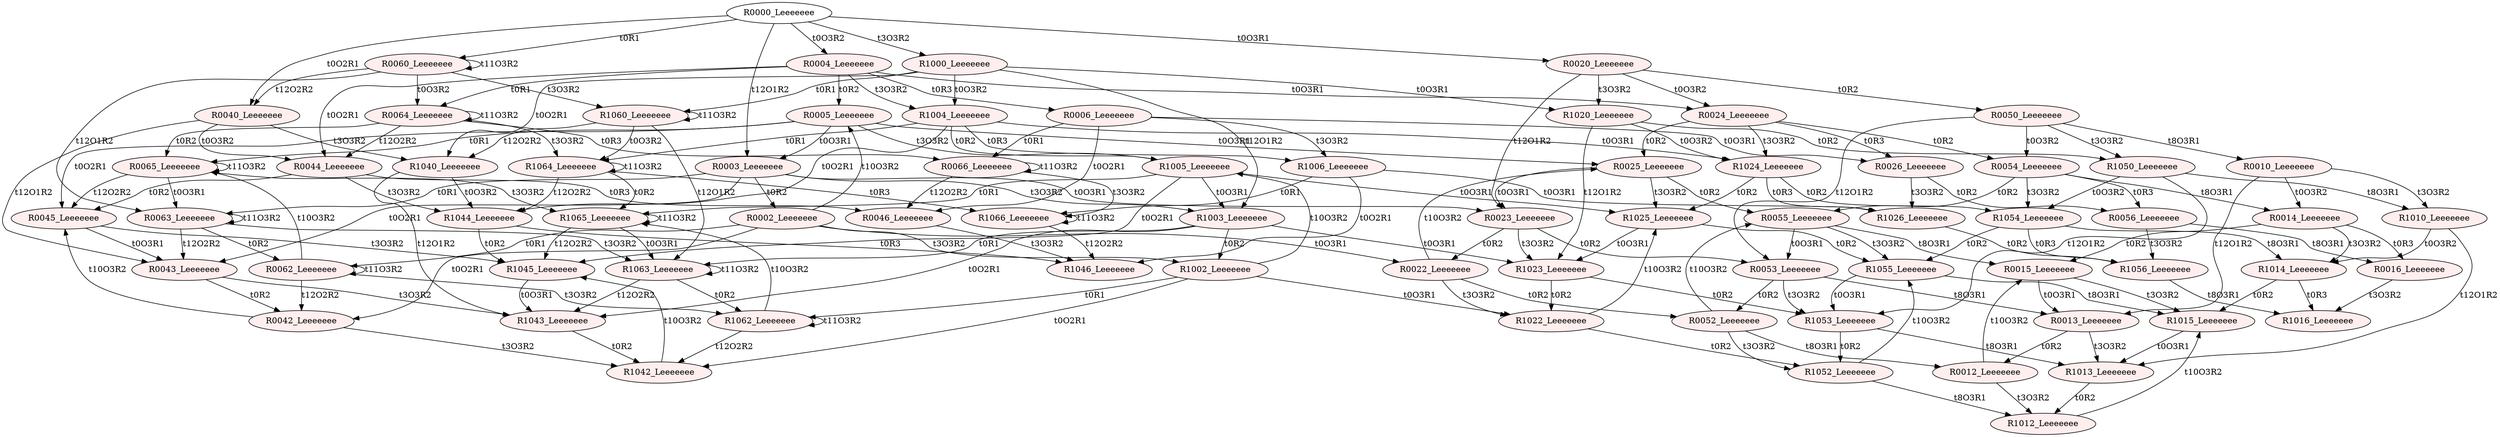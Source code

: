 digraph "SCgen/Seed594003921" {
node [fillcolor="#FFFFFF"]; R0000_Leeeeeee ;
node [style=filled fillcolor="#FFEEEE"]; R1000_Leeeeeee ;
node [style=filled fillcolor="#FFEEEE"]; R1060_Leeeeeee ;
node [style=filled fillcolor="#FFEEEE"]; R1040_Leeeeeee ;
node [style=filled fillcolor="#FFEEEE"]; R1044_Leeeeeee ;
node [style=filled fillcolor="#FFEEEE"]; R1045_Leeeeeee ;
node [style=filled fillcolor="#FFEEEE"]; R1043_Leeeeeee ;
node [style=filled fillcolor="#FFEEEE"]; R1042_Leeeeeee ;
node [style=filled fillcolor="#FFEEEE"]; R1046_Leeeeeee ;
node [style=filled fillcolor="#FFEEEE"]; R1064_Leeeeeee ;
node [style=filled fillcolor="#FFEEEE"]; R1065_Leeeeeee ;
node [style=filled fillcolor="#FFEEEE"]; R1063_Leeeeeee ;
node [style=filled fillcolor="#FFEEEE"]; R1062_Leeeeeee ;
node [style=filled fillcolor="#FFEEEE"]; R1066_Leeeeeee ;
node [style=filled fillcolor="#FFEEEE"]; R1020_Leeeeeee ;
node [style=filled fillcolor="#FFEEEE"]; R1050_Leeeeeee ;
node [style=filled fillcolor="#FFEEEE"]; R1010_Leeeeeee ;
node [style=filled fillcolor="#FFEEEE"]; R1014_Leeeeeee ;
node [style=filled fillcolor="#FFEEEE"]; R1015_Leeeeeee ;
node [style=filled fillcolor="#FFEEEE"]; R1013_Leeeeeee ;
node [style=filled fillcolor="#FFEEEE"]; R1012_Leeeeeee ;
node [style=filled fillcolor="#FFEEEE"]; R1016_Leeeeeee ;
node [style=filled fillcolor="#FFEEEE"]; R1054_Leeeeeee ;
node [style=filled fillcolor="#FFEEEE"]; R1055_Leeeeeee ;
node [style=filled fillcolor="#FFEEEE"]; R1053_Leeeeeee ;
node [style=filled fillcolor="#FFEEEE"]; R1052_Leeeeeee ;
node [style=filled fillcolor="#FFEEEE"]; R1056_Leeeeeee ;
node [style=filled fillcolor="#FFEEEE"]; R1024_Leeeeeee ;
node [style=filled fillcolor="#FFEEEE"]; R1025_Leeeeeee ;
node [style=filled fillcolor="#FFEEEE"]; R1023_Leeeeeee ;
node [style=filled fillcolor="#FFEEEE"]; R1022_Leeeeeee ;
node [style=filled fillcolor="#FFEEEE"]; R1026_Leeeeeee ;
node [style=filled fillcolor="#FFEEEE"]; R1004_Leeeeeee ;
node [style=filled fillcolor="#FFEEEE"]; R1005_Leeeeeee ;
node [style=filled fillcolor="#FFEEEE"]; R1003_Leeeeeee ;
node [style=filled fillcolor="#FFEEEE"]; R1002_Leeeeeee ;
node [style=filled fillcolor="#FFEEEE"]; R1006_Leeeeeee ;
node [style=filled fillcolor="#FFEEEE"]; R0060_Leeeeeee ;
node [style=filled fillcolor="#FFEEEE"]; R0040_Leeeeeee ;
node [style=filled fillcolor="#FFEEEE"]; R0044_Leeeeeee ;
node [style=filled fillcolor="#FFEEEE"]; R0045_Leeeeeee ;
node [style=filled fillcolor="#FFEEEE"]; R0043_Leeeeeee ;
node [style=filled fillcolor="#FFEEEE"]; R0042_Leeeeeee ;
node [style=filled fillcolor="#FFEEEE"]; R0046_Leeeeeee ;
node [style=filled fillcolor="#FFEEEE"]; R0064_Leeeeeee ;
node [style=filled fillcolor="#FFEEEE"]; R0065_Leeeeeee ;
node [style=filled fillcolor="#FFEEEE"]; R0063_Leeeeeee ;
node [style=filled fillcolor="#FFEEEE"]; R0062_Leeeeeee ;
node [style=filled fillcolor="#FFEEEE"]; R0066_Leeeeeee ;
node [style=filled fillcolor="#FFEEEE"]; R0020_Leeeeeee ;
node [style=filled fillcolor="#FFEEEE"]; R0050_Leeeeeee ;
node [style=filled fillcolor="#FFEEEE"]; R0010_Leeeeeee ;
node [style=filled fillcolor="#FFEEEE"]; R0014_Leeeeeee ;
node [style=filled fillcolor="#FFEEEE"]; R0015_Leeeeeee ;
node [style=filled fillcolor="#FFEEEE"]; R0013_Leeeeeee ;
node [style=filled fillcolor="#FFEEEE"]; R0012_Leeeeeee ;
node [style=filled fillcolor="#FFEEEE"]; R0016_Leeeeeee ;
node [style=filled fillcolor="#FFEEEE"]; R0054_Leeeeeee ;
node [style=filled fillcolor="#FFEEEE"]; R0055_Leeeeeee ;
node [style=filled fillcolor="#FFEEEE"]; R0053_Leeeeeee ;
node [style=filled fillcolor="#FFEEEE"]; R0052_Leeeeeee ;
node [style=filled fillcolor="#FFEEEE"]; R0056_Leeeeeee ;
node [style=filled fillcolor="#FFEEEE"]; R0024_Leeeeeee ;
node [style=filled fillcolor="#FFEEEE"]; R0025_Leeeeeee ;
node [style=filled fillcolor="#FFEEEE"]; R0023_Leeeeeee ;
node [style=filled fillcolor="#FFEEEE"]; R0022_Leeeeeee ;
node [style=filled fillcolor="#FFEEEE"]; R0026_Leeeeeee ;
node [style=filled fillcolor="#FFEEEE"]; R0004_Leeeeeee ;
node [style=filled fillcolor="#FFEEEE"]; R0005_Leeeeeee ;
node [style=filled fillcolor="#FFEEEE"]; R0003_Leeeeeee ;
node [style=filled fillcolor="#FFEEEE"]; R0002_Leeeeeee ;
node [style=filled fillcolor="#FFEEEE"]; R0006_Leeeeeee ;
R0000_Leeeeeee -> R0003_Leeeeeee [label=t12O1R2]
R0000_Leeeeeee -> R0004_Leeeeeee [label=t0O3R2]
R0000_Leeeeeee -> R0040_Leeeeeee [label=t0O2R1]
R0000_Leeeeeee -> R0020_Leeeeeee [label=t0O3R1]
R0000_Leeeeeee -> R0060_Leeeeeee [label=t0R1]
R0000_Leeeeeee -> R1000_Leeeeeee [label=t3O3R2]
R1000_Leeeeeee -> R1003_Leeeeeee [label=t12O1R2]
R1000_Leeeeeee -> R1004_Leeeeeee [label=t0O3R2]
R1000_Leeeeeee -> R1040_Leeeeeee [label=t0O2R1]
R1000_Leeeeeee -> R1020_Leeeeeee [label=t0O3R1]
R1000_Leeeeeee -> R1060_Leeeeeee [label=t0R1]
R1060_Leeeeeee -> R1063_Leeeeeee [label=t12O1R2]
R1060_Leeeeeee -> R1064_Leeeeeee [label=t0O3R2]
R1060_Leeeeeee -> R1040_Leeeeeee [label=t12O2R2]
R1060_Leeeeeee -> R1060_Leeeeeee [label=t11O3R2]
R1040_Leeeeeee -> R1043_Leeeeeee [label=t12O1R2]
R1040_Leeeeeee -> R1044_Leeeeeee [label=t0O3R2]
R1044_Leeeeeee -> R1046_Leeeeeee [label=t0R3]
R1044_Leeeeeee -> R1045_Leeeeeee [label=t0R2]
R1045_Leeeeeee -> R1043_Leeeeeee [label=t0O3R1]
R1043_Leeeeeee -> R1042_Leeeeeee [label=t0R2]
R1042_Leeeeeee -> R1045_Leeeeeee [label=t10O3R2]
R1064_Leeeeeee -> R1066_Leeeeeee [label=t0R3]
R1064_Leeeeeee -> R1065_Leeeeeee [label=t0R2]
R1064_Leeeeeee -> R1044_Leeeeeee [label=t12O2R2]
R1064_Leeeeeee -> R1064_Leeeeeee [label=t11O3R2]
R1065_Leeeeeee -> R1063_Leeeeeee [label=t0O3R1]
R1065_Leeeeeee -> R1045_Leeeeeee [label=t12O2R2]
R1065_Leeeeeee -> R1065_Leeeeeee [label=t11O3R2]
R1063_Leeeeeee -> R1062_Leeeeeee [label=t0R2]
R1063_Leeeeeee -> R1043_Leeeeeee [label=t12O2R2]
R1063_Leeeeeee -> R1063_Leeeeeee [label=t11O3R2]
R1062_Leeeeeee -> R1065_Leeeeeee [label=t10O3R2]
R1062_Leeeeeee -> R1042_Leeeeeee [label=t12O2R2]
R1062_Leeeeeee -> R1062_Leeeeeee [label=t11O3R2]
R1066_Leeeeeee -> R1046_Leeeeeee [label=t12O2R2]
R1066_Leeeeeee -> R1066_Leeeeeee [label=t11O3R2]
R1020_Leeeeeee -> R1023_Leeeeeee [label=t12O1R2]
R1020_Leeeeeee -> R1024_Leeeeeee [label=t0O3R2]
R1020_Leeeeeee -> R1050_Leeeeeee [label=t0R2]
R1050_Leeeeeee -> R1053_Leeeeeee [label=t12O1R2]
R1050_Leeeeeee -> R1054_Leeeeeee [label=t0O3R2]
R1050_Leeeeeee -> R1010_Leeeeeee [label=t8O3R1]
R1010_Leeeeeee -> R1013_Leeeeeee [label=t12O1R2]
R1010_Leeeeeee -> R1014_Leeeeeee [label=t0O3R2]
R1014_Leeeeeee -> R1016_Leeeeeee [label=t0R3]
R1014_Leeeeeee -> R1015_Leeeeeee [label=t0R2]
R1015_Leeeeeee -> R1013_Leeeeeee [label=t0O3R1]
R1013_Leeeeeee -> R1012_Leeeeeee [label=t0R2]
R1012_Leeeeeee -> R1015_Leeeeeee [label=t10O3R2]
R1054_Leeeeeee -> R1056_Leeeeeee [label=t0R3]
R1054_Leeeeeee -> R1055_Leeeeeee [label=t0R2]
R1054_Leeeeeee -> R1014_Leeeeeee [label=t8O3R1]
R1055_Leeeeeee -> R1053_Leeeeeee [label=t0O3R1]
R1055_Leeeeeee -> R1015_Leeeeeee [label=t8O3R1]
R1053_Leeeeeee -> R1052_Leeeeeee [label=t0R2]
R1053_Leeeeeee -> R1013_Leeeeeee [label=t8O3R1]
R1052_Leeeeeee -> R1055_Leeeeeee [label=t10O3R2]
R1052_Leeeeeee -> R1012_Leeeeeee [label=t8O3R1]
R1056_Leeeeeee -> R1016_Leeeeeee [label=t8O3R1]
R1024_Leeeeeee -> R1026_Leeeeeee [label=t0R3]
R1024_Leeeeeee -> R1025_Leeeeeee [label=t0R2]
R1024_Leeeeeee -> R1054_Leeeeeee [label=t0R2]
R1025_Leeeeeee -> R1023_Leeeeeee [label=t0O3R1]
R1025_Leeeeeee -> R1055_Leeeeeee [label=t0R2]
R1023_Leeeeeee -> R1022_Leeeeeee [label=t0R2]
R1023_Leeeeeee -> R1053_Leeeeeee [label=t0R2]
R1022_Leeeeeee -> R1025_Leeeeeee [label=t10O3R2]
R1022_Leeeeeee -> R1052_Leeeeeee [label=t0R2]
R1026_Leeeeeee -> R1056_Leeeeeee [label=t0R2]
R1004_Leeeeeee -> R1006_Leeeeeee [label=t0R3]
R1004_Leeeeeee -> R1005_Leeeeeee [label=t0R2]
R1004_Leeeeeee -> R1044_Leeeeeee [label=t0O2R1]
R1004_Leeeeeee -> R1024_Leeeeeee [label=t0O3R1]
R1004_Leeeeeee -> R1064_Leeeeeee [label=t0R1]
R1005_Leeeeeee -> R1003_Leeeeeee [label=t0O3R1]
R1005_Leeeeeee -> R1045_Leeeeeee [label=t0O2R1]
R1005_Leeeeeee -> R1025_Leeeeeee [label=t0O3R1]
R1005_Leeeeeee -> R1065_Leeeeeee [label=t0R1]
R1003_Leeeeeee -> R1002_Leeeeeee [label=t0R2]
R1003_Leeeeeee -> R1043_Leeeeeee [label=t0O2R1]
R1003_Leeeeeee -> R1023_Leeeeeee [label=t0O3R1]
R1003_Leeeeeee -> R1063_Leeeeeee [label=t0R1]
R1002_Leeeeeee -> R1005_Leeeeeee [label=t10O3R2]
R1002_Leeeeeee -> R1042_Leeeeeee [label=t0O2R1]
R1002_Leeeeeee -> R1022_Leeeeeee [label=t0O3R1]
R1002_Leeeeeee -> R1062_Leeeeeee [label=t0R1]
R1006_Leeeeeee -> R1046_Leeeeeee [label=t0O2R1]
R1006_Leeeeeee -> R1026_Leeeeeee [label=t0O3R1]
R1006_Leeeeeee -> R1066_Leeeeeee [label=t0R1]
R0060_Leeeeeee -> R0063_Leeeeeee [label=t12O1R2]
R0060_Leeeeeee -> R0064_Leeeeeee [label=t0O3R2]
R0060_Leeeeeee -> R0040_Leeeeeee [label=t12O2R2]
R0060_Leeeeeee -> R0060_Leeeeeee [label=t11O3R2]
R0060_Leeeeeee -> R1060_Leeeeeee [label=t3O3R2]
R0040_Leeeeeee -> R0043_Leeeeeee [label=t12O1R2]
R0040_Leeeeeee -> R0044_Leeeeeee [label=t0O3R2]
R0040_Leeeeeee -> R1040_Leeeeeee [label=t3O3R2]
R0044_Leeeeeee -> R0046_Leeeeeee [label=t0R3]
R0044_Leeeeeee -> R0045_Leeeeeee [label=t0R2]
R0044_Leeeeeee -> R1044_Leeeeeee [label=t3O3R2]
R0045_Leeeeeee -> R0043_Leeeeeee [label=t0O3R1]
R0045_Leeeeeee -> R1045_Leeeeeee [label=t3O3R2]
R0043_Leeeeeee -> R0042_Leeeeeee [label=t0R2]
R0043_Leeeeeee -> R1043_Leeeeeee [label=t3O3R2]
R0042_Leeeeeee -> R0045_Leeeeeee [label=t10O3R2]
R0042_Leeeeeee -> R1042_Leeeeeee [label=t3O3R2]
R0046_Leeeeeee -> R1046_Leeeeeee [label=t3O3R2]
R0064_Leeeeeee -> R0066_Leeeeeee [label=t0R3]
R0064_Leeeeeee -> R0065_Leeeeeee [label=t0R2]
R0064_Leeeeeee -> R0044_Leeeeeee [label=t12O2R2]
R0064_Leeeeeee -> R0064_Leeeeeee [label=t11O3R2]
R0064_Leeeeeee -> R1064_Leeeeeee [label=t3O3R2]
R0065_Leeeeeee -> R0063_Leeeeeee [label=t0O3R1]
R0065_Leeeeeee -> R0045_Leeeeeee [label=t12O2R2]
R0065_Leeeeeee -> R0065_Leeeeeee [label=t11O3R2]
R0065_Leeeeeee -> R1065_Leeeeeee [label=t3O3R2]
R0063_Leeeeeee -> R0062_Leeeeeee [label=t0R2]
R0063_Leeeeeee -> R0043_Leeeeeee [label=t12O2R2]
R0063_Leeeeeee -> R0063_Leeeeeee [label=t11O3R2]
R0063_Leeeeeee -> R1063_Leeeeeee [label=t3O3R2]
R0062_Leeeeeee -> R0065_Leeeeeee [label=t10O3R2]
R0062_Leeeeeee -> R0042_Leeeeeee [label=t12O2R2]
R0062_Leeeeeee -> R0062_Leeeeeee [label=t11O3R2]
R0062_Leeeeeee -> R1062_Leeeeeee [label=t3O3R2]
R0066_Leeeeeee -> R0046_Leeeeeee [label=t12O2R2]
R0066_Leeeeeee -> R0066_Leeeeeee [label=t11O3R2]
R0066_Leeeeeee -> R1066_Leeeeeee [label=t3O3R2]
R0020_Leeeeeee -> R0023_Leeeeeee [label=t12O1R2]
R0020_Leeeeeee -> R0024_Leeeeeee [label=t0O3R2]
R0020_Leeeeeee -> R0050_Leeeeeee [label=t0R2]
R0020_Leeeeeee -> R1020_Leeeeeee [label=t3O3R2]
R0050_Leeeeeee -> R0053_Leeeeeee [label=t12O1R2]
R0050_Leeeeeee -> R0054_Leeeeeee [label=t0O3R2]
R0050_Leeeeeee -> R0010_Leeeeeee [label=t8O3R1]
R0050_Leeeeeee -> R1050_Leeeeeee [label=t3O3R2]
R0010_Leeeeeee -> R0013_Leeeeeee [label=t12O1R2]
R0010_Leeeeeee -> R0014_Leeeeeee [label=t0O3R2]
R0010_Leeeeeee -> R1010_Leeeeeee [label=t3O3R2]
R0014_Leeeeeee -> R0016_Leeeeeee [label=t0R3]
R0014_Leeeeeee -> R0015_Leeeeeee [label=t0R2]
R0014_Leeeeeee -> R1014_Leeeeeee [label=t3O3R2]
R0015_Leeeeeee -> R0013_Leeeeeee [label=t0O3R1]
R0015_Leeeeeee -> R1015_Leeeeeee [label=t3O3R2]
R0013_Leeeeeee -> R0012_Leeeeeee [label=t0R2]
R0013_Leeeeeee -> R1013_Leeeeeee [label=t3O3R2]
R0012_Leeeeeee -> R0015_Leeeeeee [label=t10O3R2]
R0012_Leeeeeee -> R1012_Leeeeeee [label=t3O3R2]
R0016_Leeeeeee -> R1016_Leeeeeee [label=t3O3R2]
R0054_Leeeeeee -> R0056_Leeeeeee [label=t0R3]
R0054_Leeeeeee -> R0055_Leeeeeee [label=t0R2]
R0054_Leeeeeee -> R0014_Leeeeeee [label=t8O3R1]
R0054_Leeeeeee -> R1054_Leeeeeee [label=t3O3R2]
R0055_Leeeeeee -> R0053_Leeeeeee [label=t0O3R1]
R0055_Leeeeeee -> R0015_Leeeeeee [label=t8O3R1]
R0055_Leeeeeee -> R1055_Leeeeeee [label=t3O3R2]
R0053_Leeeeeee -> R0052_Leeeeeee [label=t0R2]
R0053_Leeeeeee -> R0013_Leeeeeee [label=t8O3R1]
R0053_Leeeeeee -> R1053_Leeeeeee [label=t3O3R2]
R0052_Leeeeeee -> R0055_Leeeeeee [label=t10O3R2]
R0052_Leeeeeee -> R0012_Leeeeeee [label=t8O3R1]
R0052_Leeeeeee -> R1052_Leeeeeee [label=t3O3R2]
R0056_Leeeeeee -> R0016_Leeeeeee [label=t8O3R1]
R0056_Leeeeeee -> R1056_Leeeeeee [label=t3O3R2]
R0024_Leeeeeee -> R0026_Leeeeeee [label=t0R3]
R0024_Leeeeeee -> R0025_Leeeeeee [label=t0R2]
R0024_Leeeeeee -> R0054_Leeeeeee [label=t0R2]
R0024_Leeeeeee -> R1024_Leeeeeee [label=t3O3R2]
R0025_Leeeeeee -> R0023_Leeeeeee [label=t0O3R1]
R0025_Leeeeeee -> R0055_Leeeeeee [label=t0R2]
R0025_Leeeeeee -> R1025_Leeeeeee [label=t3O3R2]
R0023_Leeeeeee -> R0022_Leeeeeee [label=t0R2]
R0023_Leeeeeee -> R0053_Leeeeeee [label=t0R2]
R0023_Leeeeeee -> R1023_Leeeeeee [label=t3O3R2]
R0022_Leeeeeee -> R0025_Leeeeeee [label=t10O3R2]
R0022_Leeeeeee -> R0052_Leeeeeee [label=t0R2]
R0022_Leeeeeee -> R1022_Leeeeeee [label=t3O3R2]
R0026_Leeeeeee -> R0056_Leeeeeee [label=t0R2]
R0026_Leeeeeee -> R1026_Leeeeeee [label=t3O3R2]
R0004_Leeeeeee -> R0006_Leeeeeee [label=t0R3]
R0004_Leeeeeee -> R0005_Leeeeeee [label=t0R2]
R0004_Leeeeeee -> R0044_Leeeeeee [label=t0O2R1]
R0004_Leeeeeee -> R0024_Leeeeeee [label=t0O3R1]
R0004_Leeeeeee -> R0064_Leeeeeee [label=t0R1]
R0004_Leeeeeee -> R1004_Leeeeeee [label=t3O3R2]
R0005_Leeeeeee -> R0003_Leeeeeee [label=t0O3R1]
R0005_Leeeeeee -> R0045_Leeeeeee [label=t0O2R1]
R0005_Leeeeeee -> R0025_Leeeeeee [label=t0O3R1]
R0005_Leeeeeee -> R0065_Leeeeeee [label=t0R1]
R0005_Leeeeeee -> R1005_Leeeeeee [label=t3O3R2]
R0003_Leeeeeee -> R0002_Leeeeeee [label=t0R2]
R0003_Leeeeeee -> R0043_Leeeeeee [label=t0O2R1]
R0003_Leeeeeee -> R0023_Leeeeeee [label=t0O3R1]
R0003_Leeeeeee -> R0063_Leeeeeee [label=t0R1]
R0003_Leeeeeee -> R1003_Leeeeeee [label=t3O3R2]
R0002_Leeeeeee -> R0005_Leeeeeee [label=t10O3R2]
R0002_Leeeeeee -> R0042_Leeeeeee [label=t0O2R1]
R0002_Leeeeeee -> R0022_Leeeeeee [label=t0O3R1]
R0002_Leeeeeee -> R0062_Leeeeeee [label=t0R1]
R0002_Leeeeeee -> R1002_Leeeeeee [label=t3O3R2]
R0006_Leeeeeee -> R0046_Leeeeeee [label=t0O2R1]
R0006_Leeeeeee -> R0026_Leeeeeee [label=t0O3R1]
R0006_Leeeeeee -> R0066_Leeeeeee [label=t0R1]
R0006_Leeeeeee -> R1006_Leeeeeee [label=t3O3R2]
}